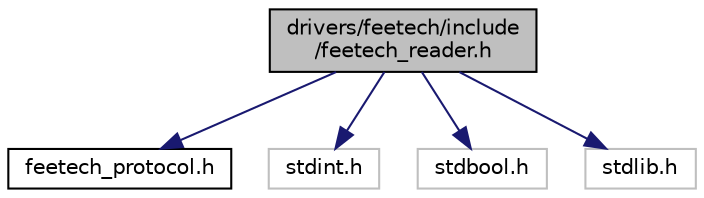 digraph "drivers/feetech/include/feetech_reader.h"
{
 // LATEX_PDF_SIZE
  edge [fontname="Helvetica",fontsize="10",labelfontname="Helvetica",labelfontsize="10"];
  node [fontname="Helvetica",fontsize="10",shape=record];
  Node1 [label="drivers/feetech/include\l/feetech_reader.h",height=0.2,width=0.4,color="black", fillcolor="grey75", style="filled", fontcolor="black",tooltip="Interface definition for Feetech packet reader."];
  Node1 -> Node2 [color="midnightblue",fontsize="10",style="solid",fontname="Helvetica"];
  Node2 [label="feetech_protocol.h",height=0.2,width=0.4,color="black", fillcolor="white", style="filled",URL="$feetech__protocol_8h.html",tooltip="Feetech protocol definitions."];
  Node1 -> Node3 [color="midnightblue",fontsize="10",style="solid",fontname="Helvetica"];
  Node3 [label="stdint.h",height=0.2,width=0.4,color="grey75", fillcolor="white", style="filled",tooltip=" "];
  Node1 -> Node4 [color="midnightblue",fontsize="10",style="solid",fontname="Helvetica"];
  Node4 [label="stdbool.h",height=0.2,width=0.4,color="grey75", fillcolor="white", style="filled",tooltip=" "];
  Node1 -> Node5 [color="midnightblue",fontsize="10",style="solid",fontname="Helvetica"];
  Node5 [label="stdlib.h",height=0.2,width=0.4,color="grey75", fillcolor="white", style="filled",tooltip=" "];
}
